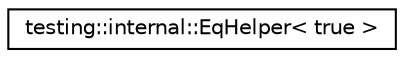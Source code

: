 digraph G
{
  edge [fontname="Helvetica",fontsize="10",labelfontname="Helvetica",labelfontsize="10"];
  node [fontname="Helvetica",fontsize="10",shape=record];
  rankdir="LR";
  Node1 [label="testing::internal::EqHelper\< true \>",height=0.2,width=0.4,color="black", fillcolor="white", style="filled",URL="$classtesting_1_1internal_1_1EqHelper_3_01true_01_4.html"];
}
